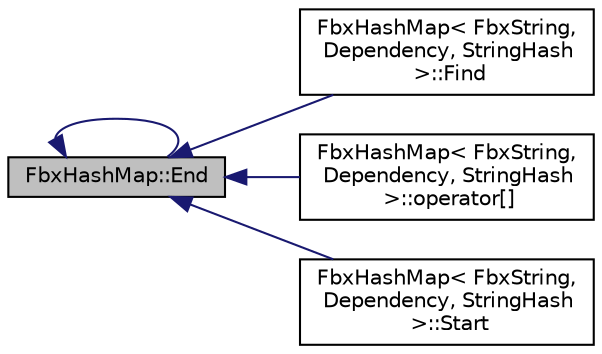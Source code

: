 digraph "FbxHashMap::End"
{
  edge [fontname="Helvetica",fontsize="10",labelfontname="Helvetica",labelfontsize="10"];
  node [fontname="Helvetica",fontsize="10",shape=record];
  rankdir="LR";
  Node11 [label="FbxHashMap::End",height=0.2,width=0.4,color="black", fillcolor="grey75", style="filled", fontcolor="black"];
  Node11 -> Node12 [dir="back",color="midnightblue",fontsize="10",style="solid",fontname="Helvetica"];
  Node12 [label="FbxHashMap\< FbxString,\l Dependency, StringHash\l \>::Find",height=0.2,width=0.4,color="black", fillcolor="white", style="filled",URL="$class_fbx_hash_map.html#afdedadf0f0aaa2f3a14404515597c399"];
  Node11 -> Node13 [dir="back",color="midnightblue",fontsize="10",style="solid",fontname="Helvetica"];
  Node13 [label="FbxHashMap\< FbxString,\l Dependency, StringHash\l \>::operator[]",height=0.2,width=0.4,color="black", fillcolor="white", style="filled",URL="$class_fbx_hash_map.html#a15e7a23bb44c1f0cd21b3b04f84c3fa9"];
  Node11 -> Node14 [dir="back",color="midnightblue",fontsize="10",style="solid",fontname="Helvetica"];
  Node14 [label="FbxHashMap\< FbxString,\l Dependency, StringHash\l \>::Start",height=0.2,width=0.4,color="black", fillcolor="white", style="filled",URL="$class_fbx_hash_map.html#a57577e8a4b29826e68f61e0d086f90d8"];
  Node11 -> Node11 [dir="back",color="midnightblue",fontsize="10",style="solid",fontname="Helvetica"];
}
